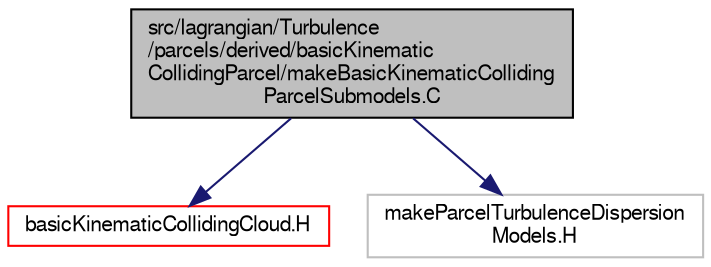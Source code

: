 digraph "src/lagrangian/Turbulence/parcels/derived/basicKinematicCollidingParcel/makeBasicKinematicCollidingParcelSubmodels.C"
{
  bgcolor="transparent";
  edge [fontname="FreeSans",fontsize="10",labelfontname="FreeSans",labelfontsize="10"];
  node [fontname="FreeSans",fontsize="10",shape=record];
  Node0 [label="src/lagrangian/Turbulence\l/parcels/derived/basicKinematic\lCollidingParcel/makeBasicKinematicColliding\lParcelSubmodels.C",height=0.2,width=0.4,color="black", fillcolor="grey75", style="filled", fontcolor="black"];
  Node0 -> Node1 [color="midnightblue",fontsize="10",style="solid",fontname="FreeSans"];
  Node1 [label="basicKinematicCollidingCloud.H",height=0.2,width=0.4,color="red",URL="$a05165.html"];
  Node0 -> Node423 [color="midnightblue",fontsize="10",style="solid",fontname="FreeSans"];
  Node423 [label="makeParcelTurbulenceDispersion\lModels.H",height=0.2,width=0.4,color="grey75"];
}
